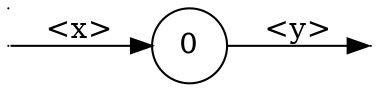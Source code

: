 digraph
{
 vcsn_context = "lal(a), expressionset<lal(xyz), b>"
 rankdir = LR
 {
   node [shape = point, width = 0]
   I0
   F0
   F1
 }
 {
   node [shape = circle]
   0
 }
 I0 -> 0 [label = "<x>"]
 0 -> F0 [label = "<y>"]
}
